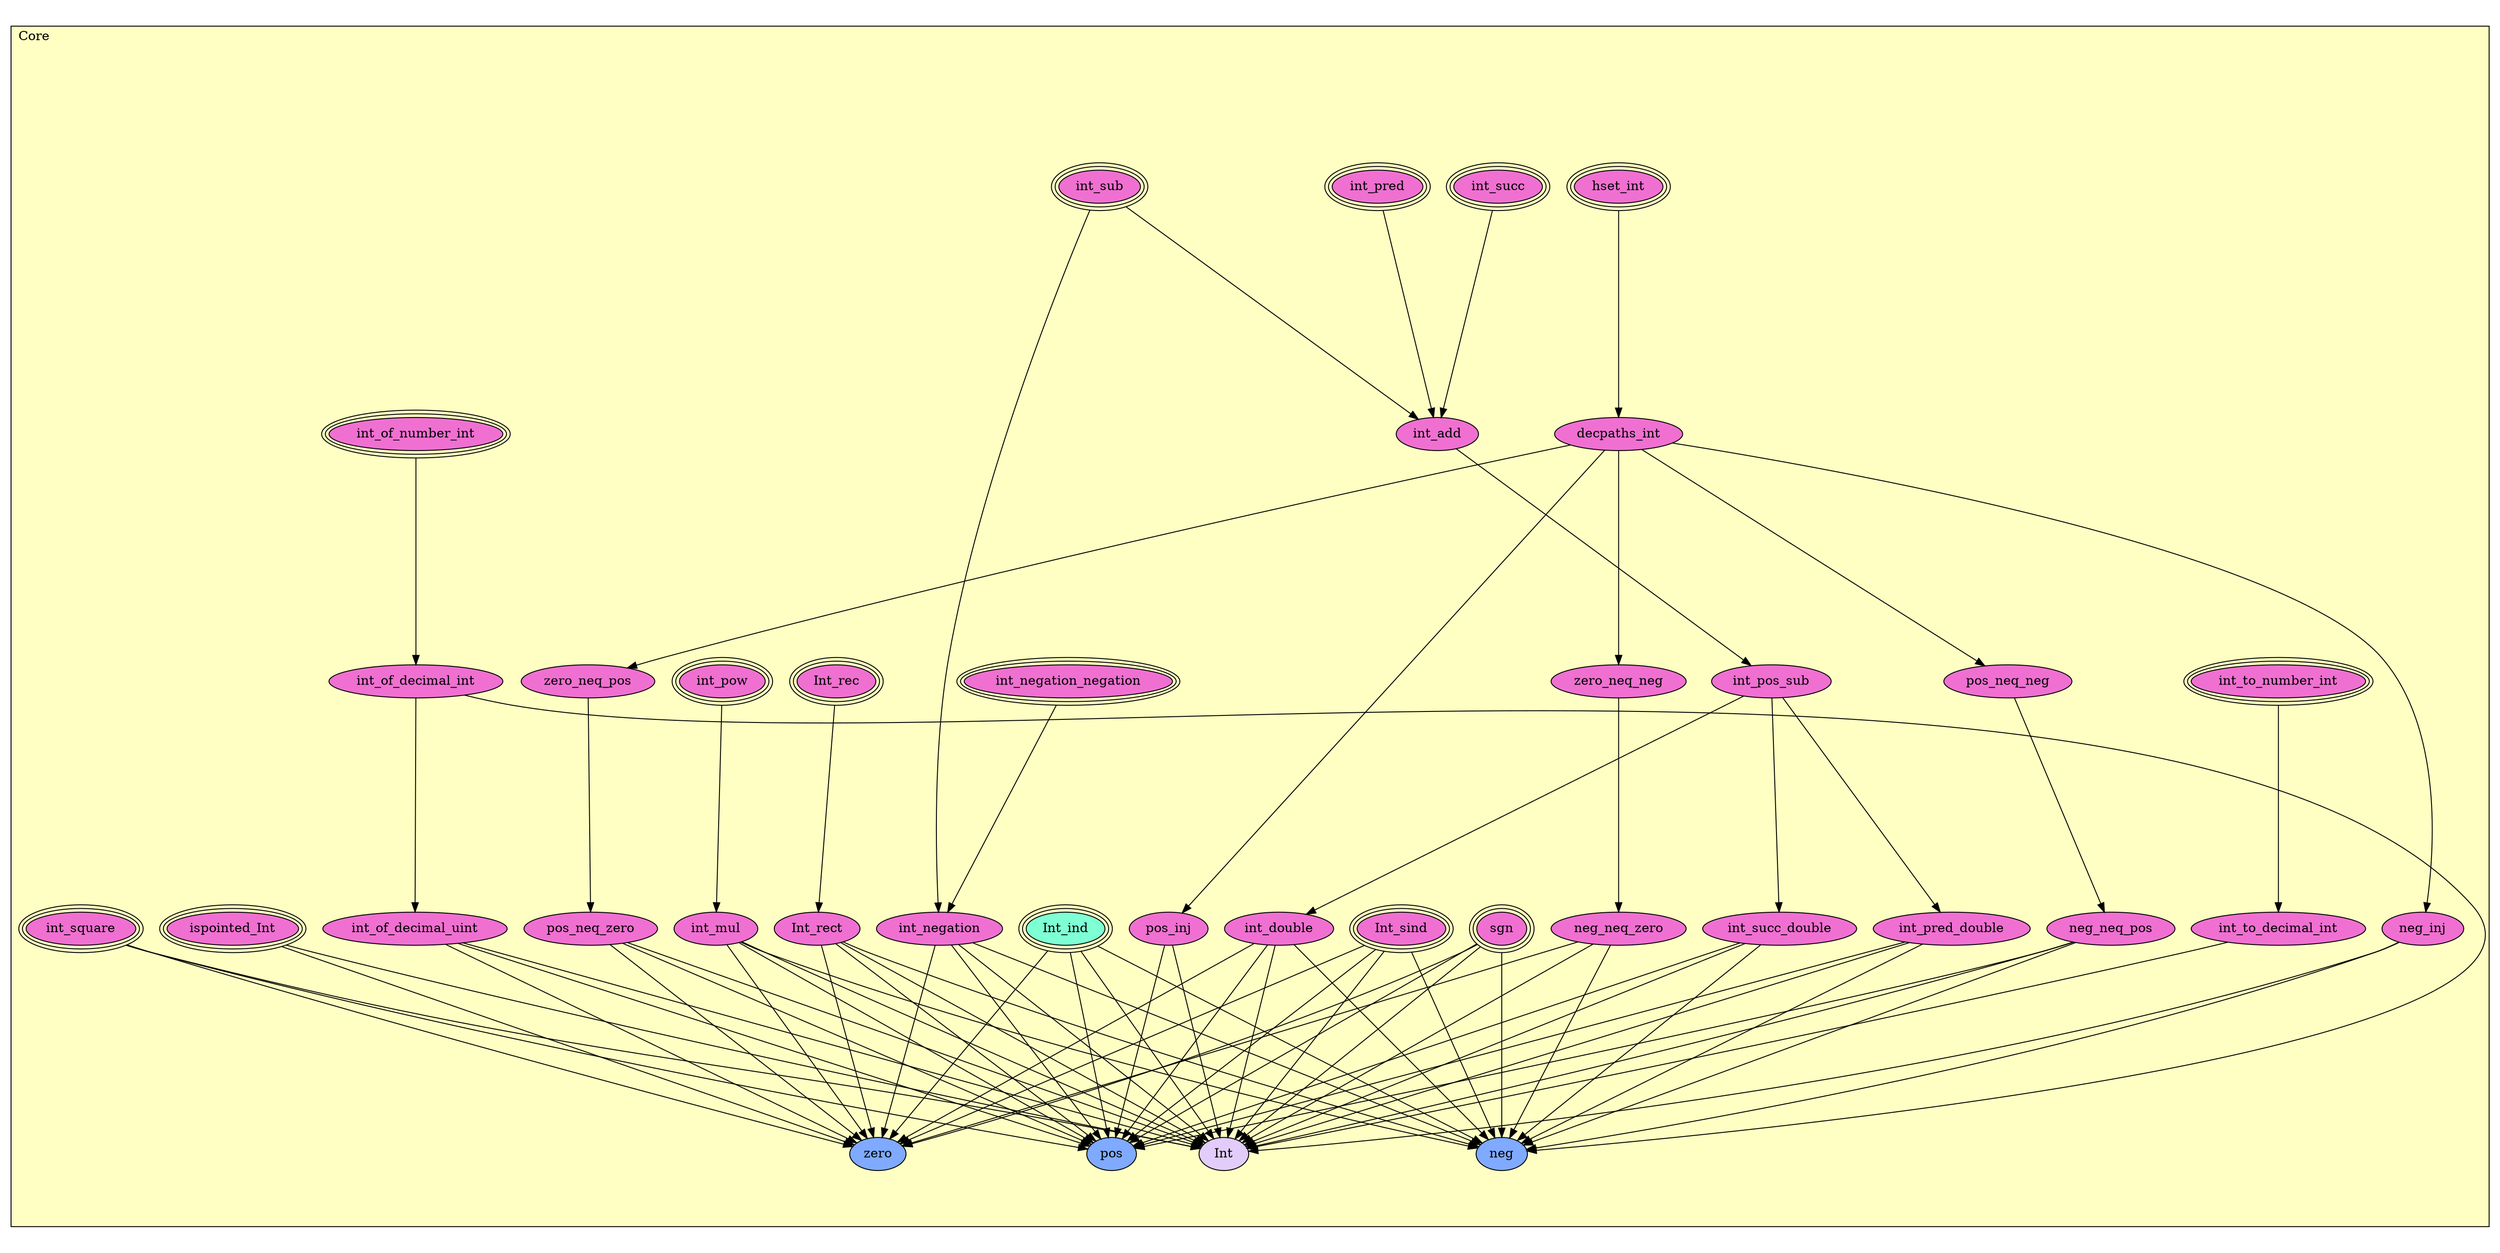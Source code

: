 digraph HoTT_Spaces_Int_Core {
  graph [ratio=0.5]
  node [style=filled]
Core_hset_int [label="hset_int", URL=<Core.html#hset_int>, peripheries=3, fillcolor="#F070D1"] ;
Core_decpaths_int [label="decpaths_int", URL=<Core.html#decpaths_int>, fillcolor="#F070D1"] ;
Core_sgn [label="sgn", URL=<Core.html#sgn>, peripheries=3, fillcolor="#F070D1"] ;
Core_int_square [label="int_square", URL=<Core.html#int_square>, peripheries=3, fillcolor="#F070D1"] ;
Core_int_pow [label="int_pow", URL=<Core.html#int_pow>, peripheries=3, fillcolor="#F070D1"] ;
Core_int_mul [label="int_mul", URL=<Core.html#int_mul>, fillcolor="#F070D1"] ;
Core_int_sub [label="int_sub", URL=<Core.html#int_sub>, peripheries=3, fillcolor="#F070D1"] ;
Core_int_pred [label="int_pred", URL=<Core.html#int_pred>, peripheries=3, fillcolor="#F070D1"] ;
Core_int_succ [label="int_succ", URL=<Core.html#int_succ>, peripheries=3, fillcolor="#F070D1"] ;
Core_int_add [label="int_add", URL=<Core.html#int_add>, fillcolor="#F070D1"] ;
Core_int_negation_negation [label="int_negation_negation", URL=<Core.html#int_negation_negation>, peripheries=3, fillcolor="#F070D1"] ;
Core_int_negation [label="int_negation", URL=<Core.html#int_negation>, fillcolor="#F070D1"] ;
Core_int_pos_sub [label="int_pos_sub", URL=<Core.html#int_pos_sub>, fillcolor="#F070D1"] ;
Core_int_pred_double [label="int_pred_double", URL=<Core.html#int_pred_double>, fillcolor="#F070D1"] ;
Core_int_succ_double [label="int_succ_double", URL=<Core.html#int_succ_double>, fillcolor="#F070D1"] ;
Core_int_double [label="int_double", URL=<Core.html#int_double>, fillcolor="#F070D1"] ;
Core_int_of_number_int [label="int_of_number_int", URL=<Core.html#int_of_number_int>, peripheries=3, fillcolor="#F070D1"] ;
Core_int_of_decimal_int [label="int_of_decimal_int", URL=<Core.html#int_of_decimal_int>, fillcolor="#F070D1"] ;
Core_int_of_decimal_uint [label="int_of_decimal_uint", URL=<Core.html#int_of_decimal_uint>, fillcolor="#F070D1"] ;
Core_int_to_number_int [label="int_to_number_int", URL=<Core.html#int_to_number_int>, peripheries=3, fillcolor="#F070D1"] ;
Core_int_to_decimal_int [label="int_to_decimal_int", URL=<Core.html#int_to_decimal_int>, fillcolor="#F070D1"] ;
Core_pos_neq_neg [label="pos_neq_neg", URL=<Core.html#pos_neq_neg>, fillcolor="#F070D1"] ;
Core_zero_neq_pos [label="zero_neq_pos", URL=<Core.html#zero_neq_pos>, fillcolor="#F070D1"] ;
Core_zero_neq_neg [label="zero_neq_neg", URL=<Core.html#zero_neq_neg>, fillcolor="#F070D1"] ;
Core_neg_neq_pos [label="neg_neq_pos", URL=<Core.html#neg_neq_pos>, fillcolor="#F070D1"] ;
Core_pos_neq_zero [label="pos_neq_zero", URL=<Core.html#pos_neq_zero>, fillcolor="#F070D1"] ;
Core_neg_neq_zero [label="neg_neq_zero", URL=<Core.html#neg_neq_zero>, fillcolor="#F070D1"] ;
Core_pos_inj [label="pos_inj", URL=<Core.html#pos_inj>, fillcolor="#F070D1"] ;
Core_neg_inj [label="neg_inj", URL=<Core.html#neg_inj>, fillcolor="#F070D1"] ;
Core_ispointed_Int [label="ispointed_Int", URL=<Core.html#ispointed_Int>, peripheries=3, fillcolor="#F070D1"] ;
Core_Int_sind [label="Int_sind", URL=<Core.html#Int_sind>, peripheries=3, fillcolor="#F070D1"] ;
Core_Int_rec [label="Int_rec", URL=<Core.html#Int_rec>, peripheries=3, fillcolor="#F070D1"] ;
Core_Int_ind [label="Int_ind", URL=<Core.html#Int_ind>, peripheries=3, fillcolor="#7FFFD4"] ;
Core_Int_rect [label="Int_rect", URL=<Core.html#Int_rect>, fillcolor="#F070D1"] ;
Core_pos [label="pos", URL=<Core.html#pos>, fillcolor="#7FAAFF"] ;
Core_zero [label="zero", URL=<Core.html#zero>, fillcolor="#7FAAFF"] ;
Core_neg [label="neg", URL=<Core.html#neg>, fillcolor="#7FAAFF"] ;
Core_Int [label="Int", URL=<Core.html#Int>, fillcolor="#E2CDFA"] ;
  Core_hset_int -> Core_decpaths_int [] ;
  Core_decpaths_int -> Core_pos_neq_neg [] ;
  Core_decpaths_int -> Core_zero_neq_pos [] ;
  Core_decpaths_int -> Core_zero_neq_neg [] ;
  Core_decpaths_int -> Core_pos_inj [] ;
  Core_decpaths_int -> Core_neg_inj [] ;
  Core_sgn -> Core_pos [] ;
  Core_sgn -> Core_zero [] ;
  Core_sgn -> Core_neg [] ;
  Core_sgn -> Core_Int [] ;
  Core_int_square -> Core_pos [] ;
  Core_int_square -> Core_zero [] ;
  Core_int_square -> Core_Int [] ;
  Core_int_pow -> Core_int_mul [] ;
  Core_int_mul -> Core_pos [] ;
  Core_int_mul -> Core_zero [] ;
  Core_int_mul -> Core_neg [] ;
  Core_int_mul -> Core_Int [] ;
  Core_int_sub -> Core_int_add [] ;
  Core_int_sub -> Core_int_negation [] ;
  Core_int_pred -> Core_int_add [] ;
  Core_int_succ -> Core_int_add [] ;
  Core_int_add -> Core_int_pos_sub [] ;
  Core_int_negation_negation -> Core_int_negation [] ;
  Core_int_negation -> Core_pos [] ;
  Core_int_negation -> Core_zero [] ;
  Core_int_negation -> Core_neg [] ;
  Core_int_negation -> Core_Int [] ;
  Core_int_pos_sub -> Core_int_pred_double [] ;
  Core_int_pos_sub -> Core_int_succ_double [] ;
  Core_int_pos_sub -> Core_int_double [] ;
  Core_int_pred_double -> Core_pos [] ;
  Core_int_pred_double -> Core_neg [] ;
  Core_int_pred_double -> Core_Int [] ;
  Core_int_succ_double -> Core_pos [] ;
  Core_int_succ_double -> Core_neg [] ;
  Core_int_succ_double -> Core_Int [] ;
  Core_int_double -> Core_pos [] ;
  Core_int_double -> Core_zero [] ;
  Core_int_double -> Core_neg [] ;
  Core_int_double -> Core_Int [] ;
  Core_int_of_number_int -> Core_int_of_decimal_int [] ;
  Core_int_of_decimal_int -> Core_int_of_decimal_uint [] ;
  Core_int_of_decimal_int -> Core_neg [] ;
  Core_int_of_decimal_uint -> Core_pos [] ;
  Core_int_of_decimal_uint -> Core_zero [] ;
  Core_int_of_decimal_uint -> Core_Int [] ;
  Core_int_to_number_int -> Core_int_to_decimal_int [] ;
  Core_int_to_decimal_int -> Core_Int [] ;
  Core_pos_neq_neg -> Core_neg_neq_pos [] ;
  Core_zero_neq_pos -> Core_pos_neq_zero [] ;
  Core_zero_neq_neg -> Core_neg_neq_zero [] ;
  Core_neg_neq_pos -> Core_pos [] ;
  Core_neg_neq_pos -> Core_neg [] ;
  Core_neg_neq_pos -> Core_Int [] ;
  Core_pos_neq_zero -> Core_pos [] ;
  Core_pos_neq_zero -> Core_zero [] ;
  Core_pos_neq_zero -> Core_Int [] ;
  Core_neg_neq_zero -> Core_zero [] ;
  Core_neg_neq_zero -> Core_neg [] ;
  Core_neg_neq_zero -> Core_Int [] ;
  Core_pos_inj -> Core_pos [] ;
  Core_pos_inj -> Core_Int [] ;
  Core_neg_inj -> Core_neg [] ;
  Core_neg_inj -> Core_Int [] ;
  Core_ispointed_Int -> Core_zero [] ;
  Core_ispointed_Int -> Core_Int [] ;
  Core_Int_sind -> Core_pos [] ;
  Core_Int_sind -> Core_zero [] ;
  Core_Int_sind -> Core_neg [] ;
  Core_Int_sind -> Core_Int [] ;
  Core_Int_rec -> Core_Int_rect [] ;
  Core_Int_ind -> Core_pos [] ;
  Core_Int_ind -> Core_zero [] ;
  Core_Int_ind -> Core_neg [] ;
  Core_Int_ind -> Core_Int [] ;
  Core_Int_rect -> Core_pos [] ;
  Core_Int_rect -> Core_zero [] ;
  Core_Int_rect -> Core_neg [] ;
  Core_Int_rect -> Core_Int [] ;
subgraph cluster_Core { label="Core"; fillcolor="#FFFFC3"; labeljust=l; style=filled 
Core_Int; Core_neg; Core_zero; Core_pos; Core_Int_rect; Core_Int_ind; Core_Int_rec; Core_Int_sind; Core_ispointed_Int; Core_neg_inj; Core_pos_inj; Core_neg_neq_zero; Core_pos_neq_zero; Core_neg_neq_pos; Core_zero_neq_neg; Core_zero_neq_pos; Core_pos_neq_neg; Core_int_to_decimal_int; Core_int_to_number_int; Core_int_of_decimal_uint; Core_int_of_decimal_int; Core_int_of_number_int; Core_int_double; Core_int_succ_double; Core_int_pred_double; Core_int_pos_sub; Core_int_negation; Core_int_negation_negation; Core_int_add; Core_int_succ; Core_int_pred; Core_int_sub; Core_int_mul; Core_int_pow; Core_int_square; Core_sgn; Core_decpaths_int; Core_hset_int; };
} /* END */
